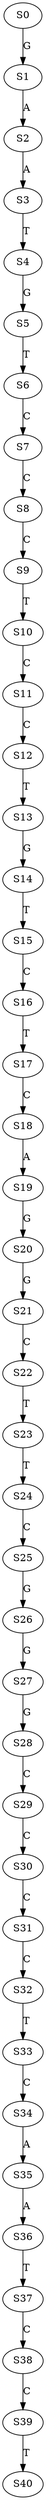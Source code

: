 strict digraph  {
	S0 -> S1 [ label = G ];
	S1 -> S2 [ label = A ];
	S2 -> S3 [ label = A ];
	S3 -> S4 [ label = T ];
	S4 -> S5 [ label = G ];
	S5 -> S6 [ label = T ];
	S6 -> S7 [ label = C ];
	S7 -> S8 [ label = C ];
	S8 -> S9 [ label = C ];
	S9 -> S10 [ label = T ];
	S10 -> S11 [ label = C ];
	S11 -> S12 [ label = C ];
	S12 -> S13 [ label = T ];
	S13 -> S14 [ label = G ];
	S14 -> S15 [ label = T ];
	S15 -> S16 [ label = C ];
	S16 -> S17 [ label = T ];
	S17 -> S18 [ label = C ];
	S18 -> S19 [ label = A ];
	S19 -> S20 [ label = G ];
	S20 -> S21 [ label = G ];
	S21 -> S22 [ label = C ];
	S22 -> S23 [ label = T ];
	S23 -> S24 [ label = T ];
	S24 -> S25 [ label = C ];
	S25 -> S26 [ label = G ];
	S26 -> S27 [ label = G ];
	S27 -> S28 [ label = G ];
	S28 -> S29 [ label = C ];
	S29 -> S30 [ label = C ];
	S30 -> S31 [ label = C ];
	S31 -> S32 [ label = C ];
	S32 -> S33 [ label = T ];
	S33 -> S34 [ label = C ];
	S34 -> S35 [ label = A ];
	S35 -> S36 [ label = A ];
	S36 -> S37 [ label = T ];
	S37 -> S38 [ label = C ];
	S38 -> S39 [ label = C ];
	S39 -> S40 [ label = T ];
}
